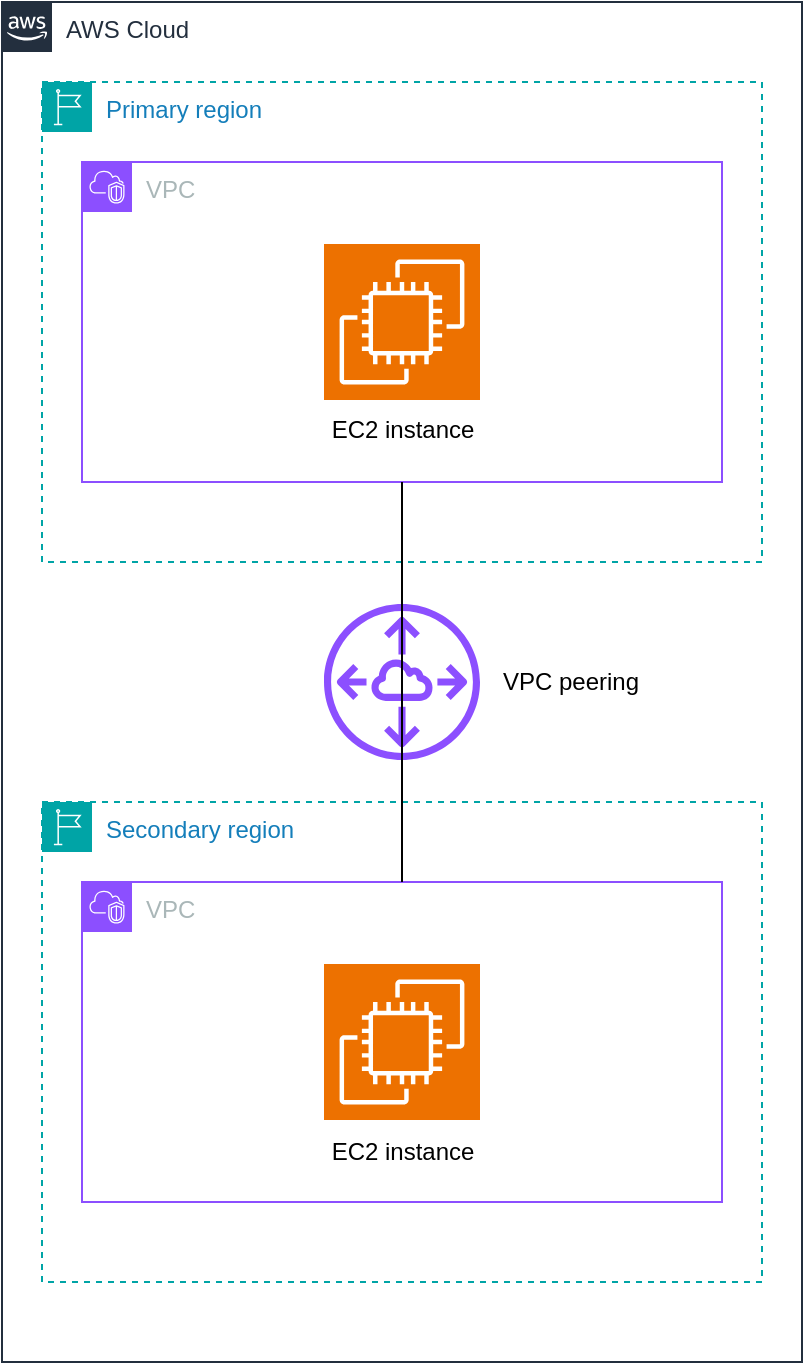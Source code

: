 <mxfile version="24.2.5" type="device">
  <diagram name="Page-1" id="tZi3x5HFbDSwSfXqI07U">
    <mxGraphModel dx="1434" dy="838" grid="1" gridSize="10" guides="1" tooltips="1" connect="1" arrows="1" fold="1" page="1" pageScale="1" pageWidth="850" pageHeight="1100" math="0" shadow="0">
      <root>
        <mxCell id="0" />
        <mxCell id="1" parent="0" />
        <mxCell id="MF-KvDjTNNiFZ__vExei-1" value="AWS Cloud" style="points=[[0,0],[0.25,0],[0.5,0],[0.75,0],[1,0],[1,0.25],[1,0.5],[1,0.75],[1,1],[0.75,1],[0.5,1],[0.25,1],[0,1],[0,0.75],[0,0.5],[0,0.25]];outlineConnect=0;gradientColor=none;html=1;whiteSpace=wrap;fontSize=12;fontStyle=0;container=1;pointerEvents=0;collapsible=0;recursiveResize=0;shape=mxgraph.aws4.group;grIcon=mxgraph.aws4.group_aws_cloud_alt;strokeColor=#232F3E;fillColor=none;verticalAlign=top;align=left;spacingLeft=30;fontColor=#232F3E;dashed=0;" vertex="1" parent="1">
          <mxGeometry x="40" y="40" width="400" height="680" as="geometry" />
        </mxCell>
        <mxCell id="MF-KvDjTNNiFZ__vExei-2" value="Primary region" style="points=[[0,0],[0.25,0],[0.5,0],[0.75,0],[1,0],[1,0.25],[1,0.5],[1,0.75],[1,1],[0.75,1],[0.5,1],[0.25,1],[0,1],[0,0.75],[0,0.5],[0,0.25]];outlineConnect=0;gradientColor=none;html=1;whiteSpace=wrap;fontSize=12;fontStyle=0;container=1;pointerEvents=0;collapsible=0;recursiveResize=0;shape=mxgraph.aws4.group;grIcon=mxgraph.aws4.group_region;strokeColor=#00A4A6;fillColor=none;verticalAlign=top;align=left;spacingLeft=30;fontColor=#147EBA;dashed=1;" vertex="1" parent="MF-KvDjTNNiFZ__vExei-1">
          <mxGeometry x="20" y="40" width="360" height="240" as="geometry" />
        </mxCell>
        <mxCell id="MF-KvDjTNNiFZ__vExei-7" value="VPC" style="points=[[0,0],[0.25,0],[0.5,0],[0.75,0],[1,0],[1,0.25],[1,0.5],[1,0.75],[1,1],[0.75,1],[0.5,1],[0.25,1],[0,1],[0,0.75],[0,0.5],[0,0.25]];outlineConnect=0;gradientColor=none;html=1;whiteSpace=wrap;fontSize=12;fontStyle=0;container=1;pointerEvents=0;collapsible=0;recursiveResize=0;shape=mxgraph.aws4.group;grIcon=mxgraph.aws4.group_vpc2;strokeColor=#8C4FFF;fillColor=none;verticalAlign=top;align=left;spacingLeft=30;fontColor=#AAB7B8;dashed=0;" vertex="1" parent="MF-KvDjTNNiFZ__vExei-2">
          <mxGeometry x="20" y="40" width="320" height="160" as="geometry" />
        </mxCell>
        <mxCell id="MF-KvDjTNNiFZ__vExei-9" value="" style="sketch=0;points=[[0,0,0],[0.25,0,0],[0.5,0,0],[0.75,0,0],[1,0,0],[0,1,0],[0.25,1,0],[0.5,1,0],[0.75,1,0],[1,1,0],[0,0.25,0],[0,0.5,0],[0,0.75,0],[1,0.25,0],[1,0.5,0],[1,0.75,0]];outlineConnect=0;fontColor=#232F3E;fillColor=#ED7100;strokeColor=#ffffff;dashed=0;verticalLabelPosition=bottom;verticalAlign=top;align=center;html=1;fontSize=12;fontStyle=0;aspect=fixed;shape=mxgraph.aws4.resourceIcon;resIcon=mxgraph.aws4.ec2;" vertex="1" parent="MF-KvDjTNNiFZ__vExei-7">
          <mxGeometry x="121" y="41" width="78" height="78" as="geometry" />
        </mxCell>
        <mxCell id="MF-KvDjTNNiFZ__vExei-11" value="EC2 instance" style="text;html=1;align=center;verticalAlign=middle;resizable=0;points=[];autosize=1;strokeColor=none;fillColor=none;" vertex="1" parent="MF-KvDjTNNiFZ__vExei-7">
          <mxGeometry x="115" y="119" width="90" height="30" as="geometry" />
        </mxCell>
        <mxCell id="MF-KvDjTNNiFZ__vExei-3" value="Secondary region" style="points=[[0,0],[0.25,0],[0.5,0],[0.75,0],[1,0],[1,0.25],[1,0.5],[1,0.75],[1,1],[0.75,1],[0.5,1],[0.25,1],[0,1],[0,0.75],[0,0.5],[0,0.25]];outlineConnect=0;gradientColor=none;html=1;whiteSpace=wrap;fontSize=12;fontStyle=0;container=1;pointerEvents=0;collapsible=0;recursiveResize=0;shape=mxgraph.aws4.group;grIcon=mxgraph.aws4.group_region;strokeColor=#00A4A6;fillColor=none;verticalAlign=top;align=left;spacingLeft=30;fontColor=#147EBA;dashed=1;" vertex="1" parent="MF-KvDjTNNiFZ__vExei-1">
          <mxGeometry x="20" y="400" width="360" height="240" as="geometry" />
        </mxCell>
        <mxCell id="MF-KvDjTNNiFZ__vExei-8" value="VPC" style="points=[[0,0],[0.25,0],[0.5,0],[0.75,0],[1,0],[1,0.25],[1,0.5],[1,0.75],[1,1],[0.75,1],[0.5,1],[0.25,1],[0,1],[0,0.75],[0,0.5],[0,0.25]];outlineConnect=0;gradientColor=none;html=1;whiteSpace=wrap;fontSize=12;fontStyle=0;container=1;pointerEvents=0;collapsible=0;recursiveResize=0;shape=mxgraph.aws4.group;grIcon=mxgraph.aws4.group_vpc2;strokeColor=#8C4FFF;fillColor=none;verticalAlign=top;align=left;spacingLeft=30;fontColor=#AAB7B8;dashed=0;" vertex="1" parent="MF-KvDjTNNiFZ__vExei-3">
          <mxGeometry x="20" y="40" width="320" height="160" as="geometry" />
        </mxCell>
        <mxCell id="MF-KvDjTNNiFZ__vExei-10" value="" style="sketch=0;points=[[0,0,0],[0.25,0,0],[0.5,0,0],[0.75,0,0],[1,0,0],[0,1,0],[0.25,1,0],[0.5,1,0],[0.75,1,0],[1,1,0],[0,0.25,0],[0,0.5,0],[0,0.75,0],[1,0.25,0],[1,0.5,0],[1,0.75,0]];outlineConnect=0;fontColor=#232F3E;fillColor=#ED7100;strokeColor=#ffffff;dashed=0;verticalLabelPosition=bottom;verticalAlign=top;align=center;html=1;fontSize=12;fontStyle=0;aspect=fixed;shape=mxgraph.aws4.resourceIcon;resIcon=mxgraph.aws4.ec2;" vertex="1" parent="MF-KvDjTNNiFZ__vExei-8">
          <mxGeometry x="121" y="41" width="78" height="78" as="geometry" />
        </mxCell>
        <mxCell id="MF-KvDjTNNiFZ__vExei-12" value="EC2 instance" style="text;html=1;align=center;verticalAlign=middle;resizable=0;points=[];autosize=1;strokeColor=none;fillColor=none;" vertex="1" parent="MF-KvDjTNNiFZ__vExei-8">
          <mxGeometry x="115" y="120" width="90" height="30" as="geometry" />
        </mxCell>
        <mxCell id="MF-KvDjTNNiFZ__vExei-4" value="" style="sketch=0;outlineConnect=0;fontColor=#232F3E;gradientColor=none;fillColor=#8C4FFF;strokeColor=none;dashed=0;verticalLabelPosition=bottom;verticalAlign=top;align=center;html=1;fontSize=12;fontStyle=0;aspect=fixed;pointerEvents=1;shape=mxgraph.aws4.peering;" vertex="1" parent="MF-KvDjTNNiFZ__vExei-1">
          <mxGeometry x="161" y="301" width="78" height="78" as="geometry" />
        </mxCell>
        <mxCell id="MF-KvDjTNNiFZ__vExei-5" value="" style="endArrow=none;html=1;rounded=0;exitX=0.5;exitY=0;exitDx=0;exitDy=0;entryX=0.5;entryY=1;entryDx=0;entryDy=0;" edge="1" parent="MF-KvDjTNNiFZ__vExei-1" source="MF-KvDjTNNiFZ__vExei-8" target="MF-KvDjTNNiFZ__vExei-7">
          <mxGeometry width="50" height="50" relative="1" as="geometry">
            <mxPoint x="150" y="330" as="sourcePoint" />
            <mxPoint x="200" y="280" as="targetPoint" />
          </mxGeometry>
        </mxCell>
        <mxCell id="MF-KvDjTNNiFZ__vExei-6" value="VPC peering" style="text;html=1;align=center;verticalAlign=middle;resizable=0;points=[];autosize=1;strokeColor=none;fillColor=none;" vertex="1" parent="MF-KvDjTNNiFZ__vExei-1">
          <mxGeometry x="239" y="325" width="90" height="30" as="geometry" />
        </mxCell>
      </root>
    </mxGraphModel>
  </diagram>
</mxfile>
